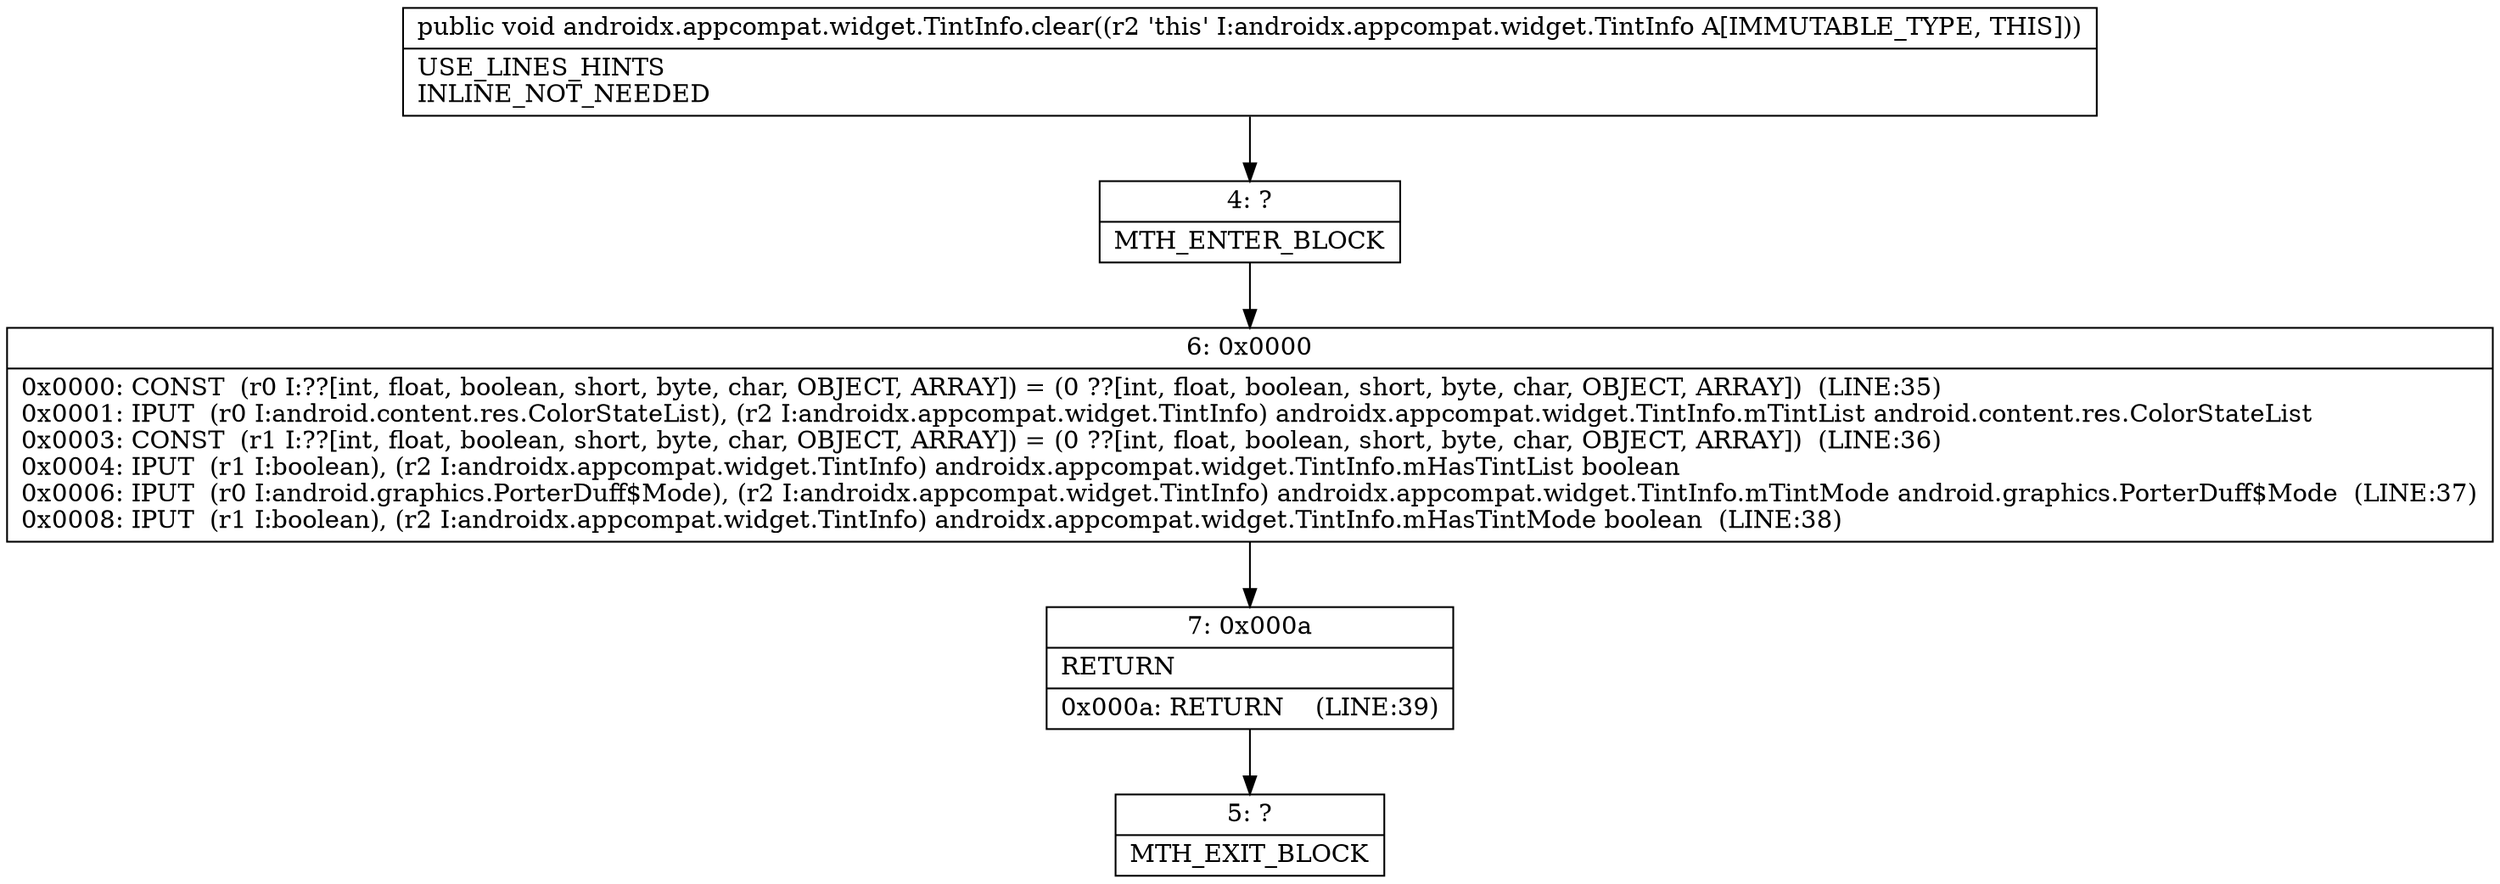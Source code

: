 digraph "CFG forandroidx.appcompat.widget.TintInfo.clear()V" {
Node_4 [shape=record,label="{4\:\ ?|MTH_ENTER_BLOCK\l}"];
Node_6 [shape=record,label="{6\:\ 0x0000|0x0000: CONST  (r0 I:??[int, float, boolean, short, byte, char, OBJECT, ARRAY]) = (0 ??[int, float, boolean, short, byte, char, OBJECT, ARRAY])  (LINE:35)\l0x0001: IPUT  (r0 I:android.content.res.ColorStateList), (r2 I:androidx.appcompat.widget.TintInfo) androidx.appcompat.widget.TintInfo.mTintList android.content.res.ColorStateList \l0x0003: CONST  (r1 I:??[int, float, boolean, short, byte, char, OBJECT, ARRAY]) = (0 ??[int, float, boolean, short, byte, char, OBJECT, ARRAY])  (LINE:36)\l0x0004: IPUT  (r1 I:boolean), (r2 I:androidx.appcompat.widget.TintInfo) androidx.appcompat.widget.TintInfo.mHasTintList boolean \l0x0006: IPUT  (r0 I:android.graphics.PorterDuff$Mode), (r2 I:androidx.appcompat.widget.TintInfo) androidx.appcompat.widget.TintInfo.mTintMode android.graphics.PorterDuff$Mode  (LINE:37)\l0x0008: IPUT  (r1 I:boolean), (r2 I:androidx.appcompat.widget.TintInfo) androidx.appcompat.widget.TintInfo.mHasTintMode boolean  (LINE:38)\l}"];
Node_7 [shape=record,label="{7\:\ 0x000a|RETURN\l|0x000a: RETURN    (LINE:39)\l}"];
Node_5 [shape=record,label="{5\:\ ?|MTH_EXIT_BLOCK\l}"];
MethodNode[shape=record,label="{public void androidx.appcompat.widget.TintInfo.clear((r2 'this' I:androidx.appcompat.widget.TintInfo A[IMMUTABLE_TYPE, THIS]))  | USE_LINES_HINTS\lINLINE_NOT_NEEDED\l}"];
MethodNode -> Node_4;Node_4 -> Node_6;
Node_6 -> Node_7;
Node_7 -> Node_5;
}

